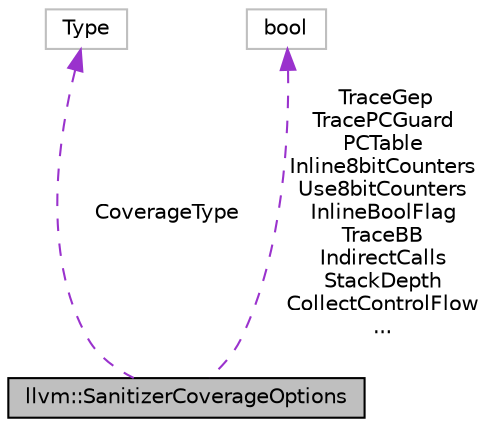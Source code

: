 digraph "llvm::SanitizerCoverageOptions"
{
 // LATEX_PDF_SIZE
  bgcolor="transparent";
  edge [fontname="Helvetica",fontsize="10",labelfontname="Helvetica",labelfontsize="10"];
  node [fontname="Helvetica",fontsize="10",shape=record];
  Node1 [label="llvm::SanitizerCoverageOptions",height=0.2,width=0.4,color="black", fillcolor="grey75", style="filled", fontcolor="black",tooltip=" "];
  Node2 -> Node1 [dir="back",color="darkorchid3",fontsize="10",style="dashed",label=" CoverageType" ,fontname="Helvetica"];
  Node2 [label="Type",height=0.2,width=0.4,color="grey75",tooltip=" "];
  Node3 -> Node1 [dir="back",color="darkorchid3",fontsize="10",style="dashed",label=" TraceGep\nTracePCGuard\nPCTable\nInline8bitCounters\nUse8bitCounters\nInlineBoolFlag\nTraceBB\nIndirectCalls\nStackDepth\nCollectControlFlow\n..." ,fontname="Helvetica"];
  Node3 [label="bool",height=0.2,width=0.4,color="grey75",tooltip=" "];
}
